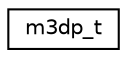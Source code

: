 digraph "Graphical Class Hierarchy"
{
 // LATEX_PDF_SIZE
  edge [fontname="Helvetica",fontsize="10",labelfontname="Helvetica",labelfontsize="10"];
  node [fontname="Helvetica",fontsize="10",shape=record];
  rankdir="LR";
  Node0 [label="m3dp_t",height=0.2,width=0.4,color="black", fillcolor="white", style="filled",URL="$structm3dp__t.html",tooltip=" "];
}
